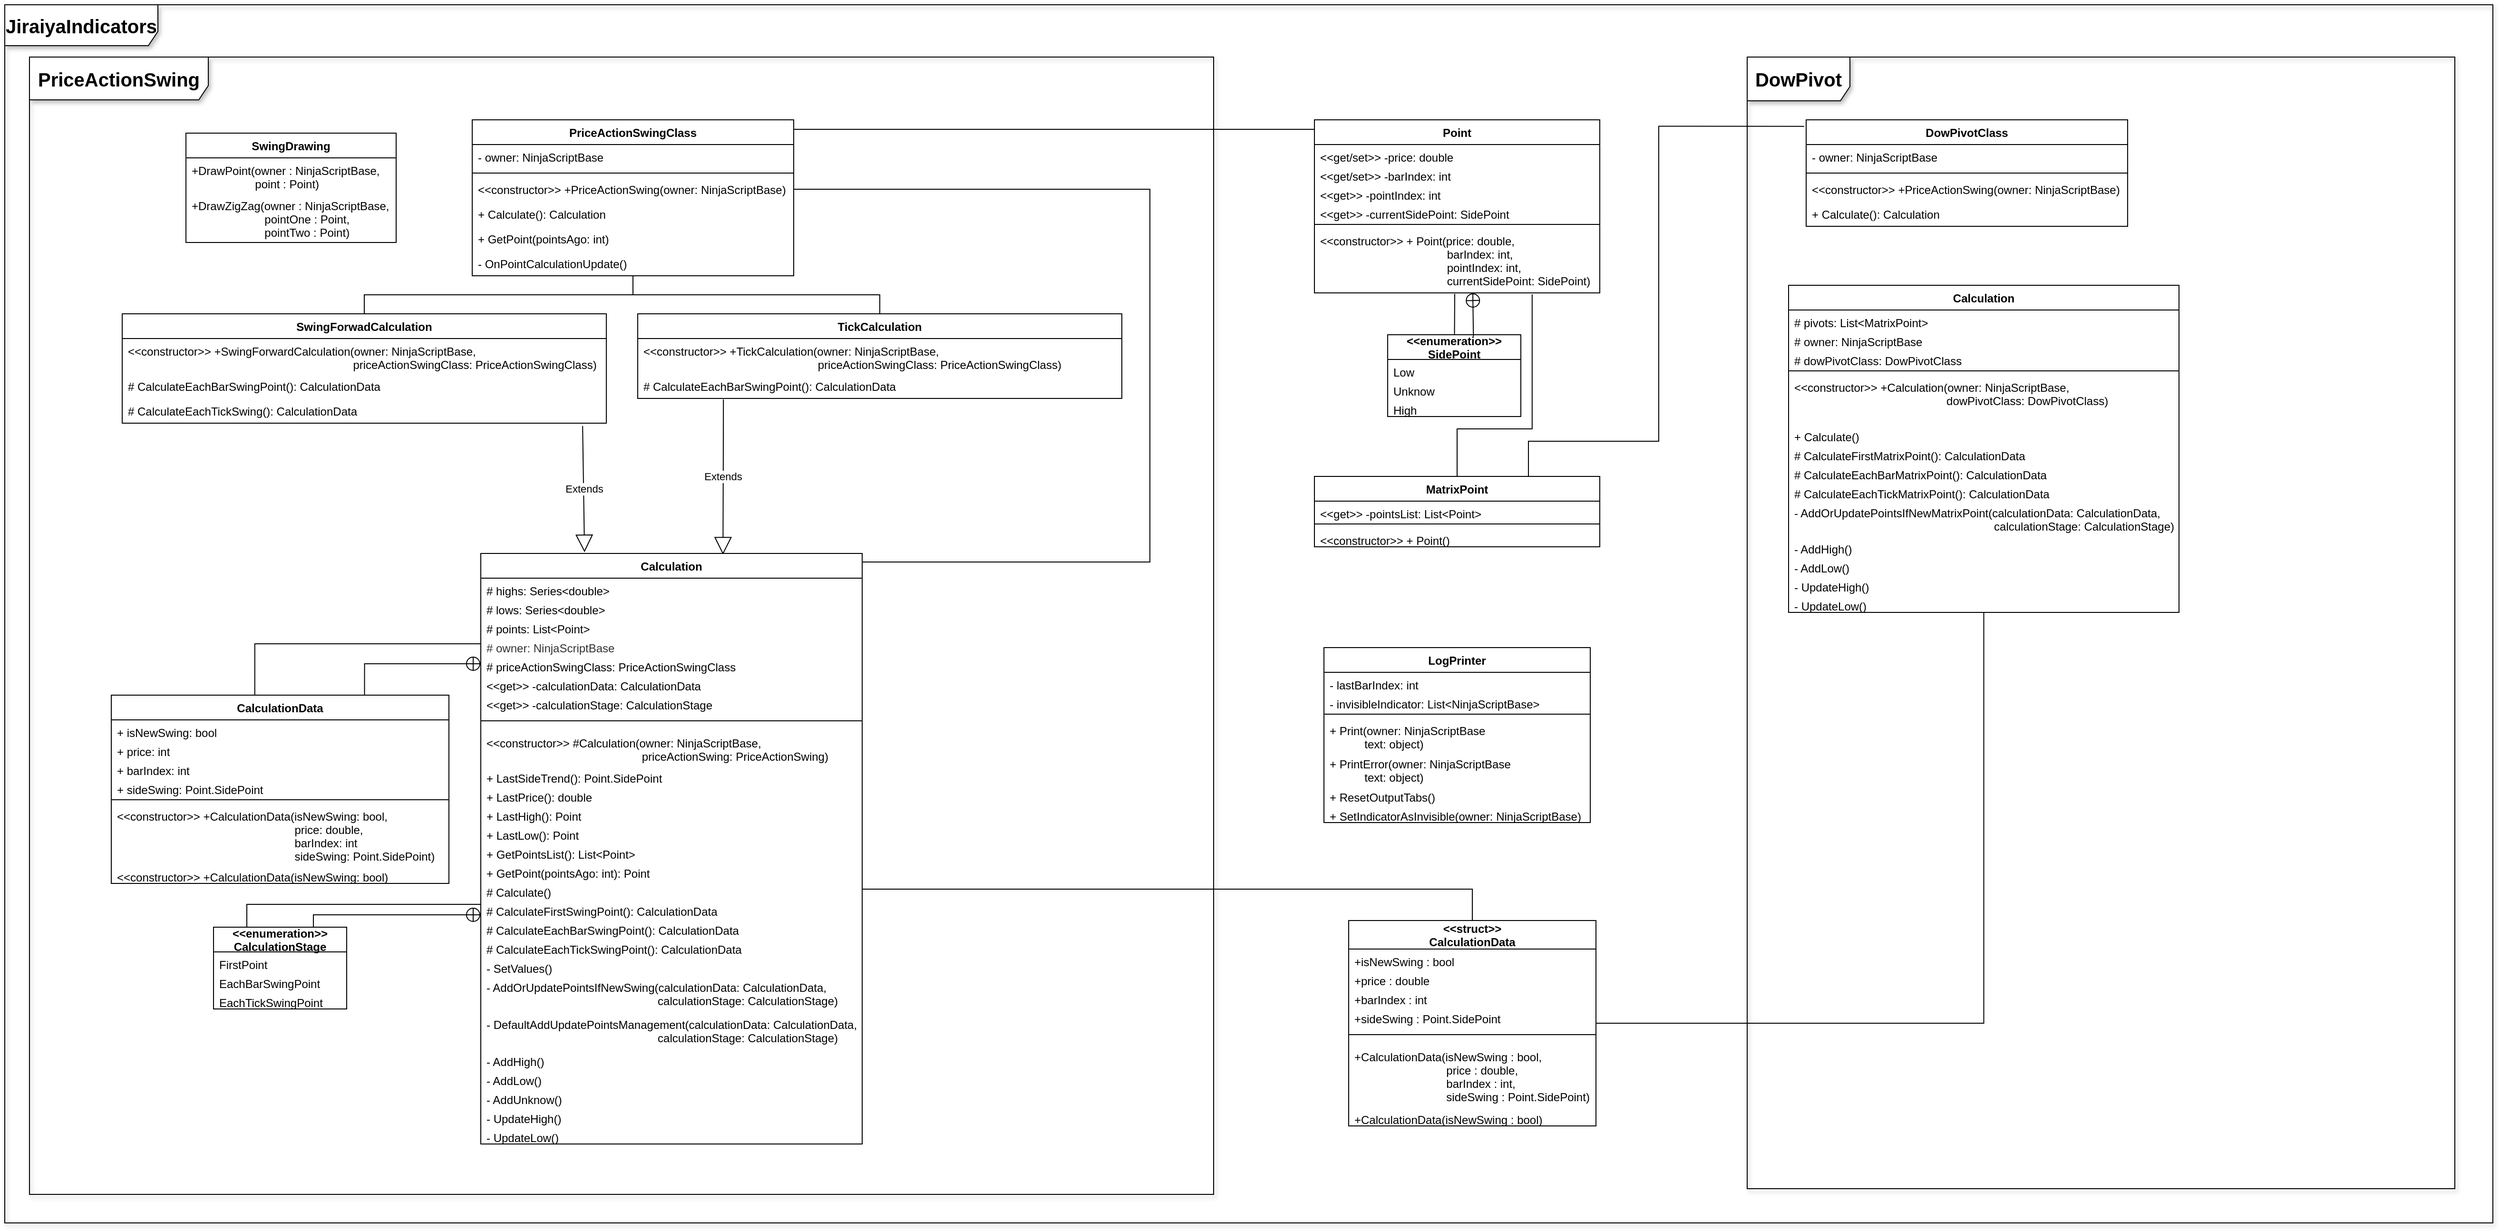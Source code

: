 <mxfile version="12.9.14" type="github" pages="2">
  <diagram id="Fy2HfYQQaQ6EMwLZordq" name="Page-1">
    <mxGraphModel dx="1837" dy="1217" grid="0" gridSize="10" guides="1" tooltips="1" connect="1" arrows="1" fold="1" page="0" pageScale="1" pageWidth="1654" pageHeight="1169" background="none" math="0" shadow="0">
      <root>
        <mxCell id="0" />
        <mxCell id="1" parent="0" />
        <mxCell id="uoMERZnr7zpO_wiibmVZ-2" value="&lt;font style=&quot;font-size: 20px&quot;&gt;JiraiyaIndicators&lt;/font&gt;" style="shape=umlFrame;whiteSpace=wrap;html=1;startSize=30;width=161;height=43;fontStyle=1;treeFolding=0;shadow=1;" parent="1" vertex="1">
          <mxGeometry x="-276" y="-12" width="2616" height="1281" as="geometry" />
        </mxCell>
        <mxCell id="O_61zwk5EEJ6vkBen8N2-33" value="&lt;font style=&quot;font-size: 20px&quot;&gt;&lt;b&gt;DowPivot&lt;/b&gt;&lt;/font&gt;" style="shape=umlFrame;whiteSpace=wrap;html=1;startSize=30;width=108;height=46;shadow=1;" parent="1" vertex="1">
          <mxGeometry x="1556" y="43" width="744" height="1190" as="geometry" />
        </mxCell>
        <mxCell id="uoMERZnr7zpO_wiibmVZ-1" value="&lt;font style=&quot;font-size: 20px&quot;&gt;&lt;b&gt;PriceActionSwing&lt;/b&gt;&lt;/font&gt;" style="shape=umlFrame;whiteSpace=wrap;html=1;startSize=30;width=188;height=45;strokeWidth=1;shadow=1;" parent="1" vertex="1">
          <mxGeometry x="-250" y="43" width="1245" height="1196" as="geometry" />
        </mxCell>
        <mxCell id="oVfhNXQn3vao5zob85Lq-34" value="" style="rounded=0;orthogonalLoop=1;jettySize=auto;html=1;fontSize=12;endArrow=none;endFill=0;" parent="1" target="7CBWycC-ObVPVQWf6ARU-30" edge="1">
          <mxGeometry relative="1" as="geometry">
            <mxPoint x="1249.52" y="332.032" as="targetPoint" />
            <mxPoint x="1248.5" y="292" as="sourcePoint" />
          </mxGeometry>
        </mxCell>
        <mxCell id="SqsRjnLHIsqS0qZh4drD-19" style="edgeStyle=orthogonalEdgeStyle;rounded=0;orthogonalLoop=1;jettySize=auto;html=1;endArrow=none;endFill=0;" parent="1" source="oVfhNXQn3vao5zob85Lq-77" target="SqsRjnLHIsqS0qZh4drD-10" edge="1">
          <mxGeometry relative="1" as="geometry" />
        </mxCell>
        <mxCell id="SqsRjnLHIsqS0qZh4drD-20" style="edgeStyle=orthogonalEdgeStyle;rounded=0;orthogonalLoop=1;jettySize=auto;html=1;endArrow=none;endFill=0;" parent="1" source="oVfhNXQn3vao5zob85Lq-77" target="SqsRjnLHIsqS0qZh4drD-1" edge="1">
          <mxGeometry relative="1" as="geometry" />
        </mxCell>
        <mxCell id="SqsRjnLHIsqS0qZh4drD-30" style="edgeStyle=orthogonalEdgeStyle;rounded=0;orthogonalLoop=1;jettySize=auto;html=1;entryX=0.25;entryY=0;entryDx=0;entryDy=0;endArrow=none;endFill=0;" parent="1" source="7CBWycC-ObVPVQWf6ARU-38" target="oVfhNXQn3vao5zob85Lq-16" edge="1">
          <mxGeometry relative="1" as="geometry">
            <mxPoint x="352" y="1031" as="targetPoint" />
            <Array as="points">
              <mxPoint x="-21" y="934" />
            </Array>
          </mxGeometry>
        </mxCell>
        <mxCell id="SqsRjnLHIsqS0qZh4drD-32" style="edgeStyle=orthogonalEdgeStyle;rounded=0;orthogonalLoop=1;jettySize=auto;html=1;entryX=0.425;entryY=-0.001;entryDx=0;entryDy=0;entryPerimeter=0;endArrow=none;endFill=0;" parent="1" source="7CBWycC-ObVPVQWf6ARU-38" target="oVfhNXQn3vao5zob85Lq-21" edge="1">
          <mxGeometry relative="1" as="geometry">
            <Array as="points">
              <mxPoint x="-13" y="660" />
            </Array>
          </mxGeometry>
        </mxCell>
        <mxCell id="fPNTmjn9pd60Ij1Y-FJk-20" style="edgeStyle=orthogonalEdgeStyle;rounded=0;orthogonalLoop=1;jettySize=auto;html=1;exitX=0.75;exitY=0;exitDx=0;exitDy=0;entryX=1;entryY=0.5;entryDx=0;entryDy=0;startSize=30;endArrow=none;endFill=0;" parent="1" source="7CBWycC-ObVPVQWf6ARU-38" target="oVfhNXQn3vao5zob85Lq-80" edge="1">
          <mxGeometry relative="1" as="geometry">
            <Array as="points">
              <mxPoint x="525" y="574" />
              <mxPoint x="928" y="574" />
              <mxPoint x="928" y="182" />
            </Array>
          </mxGeometry>
        </mxCell>
        <mxCell id="fPNTmjn9pd60Ij1Y-FJk-3" style="edgeStyle=orthogonalEdgeStyle;rounded=0;orthogonalLoop=1;jettySize=auto;html=1;exitX=0.75;exitY=0;exitDx=0;exitDy=0;endArrow=circlePlus;endFill=0;" parent="1" source="oVfhNXQn3vao5zob85Lq-16" target="7CBWycC-ObVPVQWf6ARU-38" edge="1">
          <mxGeometry relative="1" as="geometry">
            <Array as="points">
              <mxPoint x="49" y="945" />
            </Array>
          </mxGeometry>
        </mxCell>
        <mxCell id="SqsRjnLHIsqS0qZh4drD-40" value="Extends" style="endArrow=block;endSize=16;endFill=0;html=1;entryX=0.272;entryY=-0.002;entryDx=0;entryDy=0;entryPerimeter=0;exitX=0.951;exitY=1.115;exitDx=0;exitDy=0;exitPerimeter=0;" parent="1" source="SqsRjnLHIsqS0qZh4drD-5" target="7CBWycC-ObVPVQWf6ARU-38" edge="1">
          <mxGeometry width="160" relative="1" as="geometry">
            <mxPoint x="301.5" y="421" as="sourcePoint" />
            <mxPoint x="461.5" y="421" as="targetPoint" />
            <Array as="points" />
          </mxGeometry>
        </mxCell>
        <mxCell id="SqsRjnLHIsqS0qZh4drD-41" value="Extends" style="endArrow=block;endSize=16;endFill=0;html=1;entryX=0.635;entryY=0.002;entryDx=0;entryDy=0;entryPerimeter=0;exitX=0.177;exitY=1.038;exitDx=0;exitDy=0;exitPerimeter=0;" parent="1" source="SqsRjnLHIsqS0qZh4drD-12" target="7CBWycC-ObVPVQWf6ARU-38" edge="1">
          <mxGeometry width="160" relative="1" as="geometry">
            <mxPoint x="479.5" y="418" as="sourcePoint" />
            <mxPoint x="462.5" y="539.912" as="targetPoint" />
            <Array as="points">
              <mxPoint x="479.5" y="448" />
            </Array>
          </mxGeometry>
        </mxCell>
        <mxCell id="fPNTmjn9pd60Ij1Y-FJk-2" style="edgeStyle=none;rounded=0;orthogonalLoop=1;jettySize=auto;html=1;endArrow=circlePlus;endFill=0;exitX=0.644;exitY=0.02;exitDx=0;exitDy=0;exitPerimeter=0;" parent="1" source="7CBWycC-ObVPVQWf6ARU-30" edge="1">
          <mxGeometry relative="1" as="geometry">
            <mxPoint x="1268.56" y="331" as="sourcePoint" />
            <mxPoint x="1267.5" y="291" as="targetPoint" />
            <Array as="points" />
          </mxGeometry>
        </mxCell>
        <mxCell id="7CBWycC-ObVPVQWf6ARU-30" value="&lt;&lt;enumeration&gt;&gt;&#xa;SidePoint" style="swimlane;fontStyle=1;childLayout=stackLayout;horizontal=1;startSize=26;fillColor=none;horizontalStack=0;resizeParent=1;resizeParentMax=0;resizeLast=0;collapsible=1;marginBottom=0;fontSize=12;" parent="1" vertex="1">
          <mxGeometry x="1178" y="335" width="140" height="86" as="geometry" />
        </mxCell>
        <mxCell id="7CBWycC-ObVPVQWf6ARU-32" value="Low" style="text;strokeColor=none;fillColor=none;align=left;verticalAlign=top;spacingLeft=4;spacingRight=4;overflow=hidden;rotatable=0;points=[[0,0.5],[1,0.5]];portConstraint=eastwest;" parent="7CBWycC-ObVPVQWf6ARU-30" vertex="1">
          <mxGeometry y="26" width="140" height="20" as="geometry" />
        </mxCell>
        <mxCell id="7CBWycC-ObVPVQWf6ARU-33" value="Unknow" style="text;strokeColor=none;fillColor=none;align=left;verticalAlign=top;spacingLeft=4;spacingRight=4;overflow=hidden;rotatable=0;points=[[0,0.5],[1,0.5]];portConstraint=eastwest;" parent="7CBWycC-ObVPVQWf6ARU-30" vertex="1">
          <mxGeometry y="46" width="140" height="20" as="geometry" />
        </mxCell>
        <mxCell id="7CBWycC-ObVPVQWf6ARU-31" value="High" style="text;strokeColor=none;fillColor=none;align=left;verticalAlign=top;spacingLeft=4;spacingRight=4;overflow=hidden;rotatable=0;points=[[0,0.5],[1,0.5]];portConstraint=eastwest;" parent="7CBWycC-ObVPVQWf6ARU-30" vertex="1">
          <mxGeometry y="66" width="140" height="20" as="geometry" />
        </mxCell>
        <mxCell id="7CBWycC-ObVPVQWf6ARU-15" value="Point" style="swimlane;fontStyle=1;childLayout=stackLayout;horizontal=1;startSize=26;fillColor=none;horizontalStack=0;resizeParent=1;resizeParentMax=0;resizeLast=0;collapsible=1;marginBottom=0;fontSize=12;" parent="1" vertex="1">
          <mxGeometry x="1101" y="109" width="300" height="182" as="geometry" />
        </mxCell>
        <mxCell id="7CBWycC-ObVPVQWf6ARU-16" value="&lt;&lt;get/set&gt;&gt; -price: double" style="text;strokeColor=none;fillColor=none;align=left;verticalAlign=top;spacingLeft=4;spacingRight=4;overflow=hidden;rotatable=0;points=[[0,0.5],[1,0.5]];portConstraint=eastwest;" parent="7CBWycC-ObVPVQWf6ARU-15" vertex="1">
          <mxGeometry y="26" width="300" height="20" as="geometry" />
        </mxCell>
        <mxCell id="7CBWycC-ObVPVQWf6ARU-19" value="&lt;&lt;get/set&gt;&gt; -barIndex: int" style="text;strokeColor=none;fillColor=none;align=left;verticalAlign=top;spacingLeft=4;spacingRight=4;overflow=hidden;rotatable=0;points=[[0,0.5],[1,0.5]];portConstraint=eastwest;" parent="7CBWycC-ObVPVQWf6ARU-15" vertex="1">
          <mxGeometry y="46" width="300" height="20" as="geometry" />
        </mxCell>
        <mxCell id="7CBWycC-ObVPVQWf6ARU-20" value="&lt;&lt;get&gt;&gt; -pointIndex: int" style="text;strokeColor=none;fillColor=none;align=left;verticalAlign=top;spacingLeft=4;spacingRight=4;overflow=hidden;rotatable=0;points=[[0,0.5],[1,0.5]];portConstraint=eastwest;" parent="7CBWycC-ObVPVQWf6ARU-15" vertex="1">
          <mxGeometry y="66" width="300" height="20" as="geometry" />
        </mxCell>
        <mxCell id="7CBWycC-ObVPVQWf6ARU-21" value="&lt;&lt;get&gt;&gt; -currentSidePoint: SidePoint" style="text;strokeColor=none;fillColor=none;align=left;verticalAlign=top;spacingLeft=4;spacingRight=4;overflow=hidden;rotatable=0;points=[[0,0.5],[1,0.5]];portConstraint=eastwest;" parent="7CBWycC-ObVPVQWf6ARU-15" vertex="1">
          <mxGeometry y="86" width="300" height="20" as="geometry" />
        </mxCell>
        <mxCell id="7CBWycC-ObVPVQWf6ARU-24" value="" style="line;strokeWidth=1;fillColor=none;align=left;verticalAlign=middle;spacingTop=-1;spacingLeft=3;spacingRight=3;rotatable=0;labelPosition=right;points=[];portConstraint=eastwest;fontSize=16;" parent="7CBWycC-ObVPVQWf6ARU-15" vertex="1">
          <mxGeometry y="106" width="300" height="8" as="geometry" />
        </mxCell>
        <mxCell id="7CBWycC-ObVPVQWf6ARU-29" value="&lt;&lt;constructor&gt;&gt; + Point(price: double, &#xa;                                        barIndex: int, &#xa;                                        pointIndex: int, &#xa;                                        currentSidePoint: SidePoint)" style="text;strokeColor=none;fillColor=none;align=left;verticalAlign=top;spacingLeft=4;spacingRight=4;overflow=hidden;rotatable=0;points=[[0,0.5],[1,0.5]];portConstraint=eastwest;fontSize=12;" parent="7CBWycC-ObVPVQWf6ARU-15" vertex="1">
          <mxGeometry y="114" width="300" height="68" as="geometry" />
        </mxCell>
        <mxCell id="O_61zwk5EEJ6vkBen8N2-21" value="DowPivotClass" style="swimlane;fontStyle=1;align=center;verticalAlign=top;childLayout=stackLayout;horizontal=1;startSize=26;horizontalStack=0;resizeParent=1;resizeParentMax=0;resizeLast=0;collapsible=1;marginBottom=0;fontSize=12;" parent="1" vertex="1">
          <mxGeometry x="1618" y="109" width="338" height="112" as="geometry" />
        </mxCell>
        <mxCell id="O_61zwk5EEJ6vkBen8N2-22" value="- owner: NinjaScriptBase" style="text;strokeColor=none;fillColor=none;align=left;verticalAlign=top;spacingLeft=4;spacingRight=4;overflow=hidden;rotatable=0;points=[[0,0.5],[1,0.5]];portConstraint=eastwest;" parent="O_61zwk5EEJ6vkBen8N2-21" vertex="1">
          <mxGeometry y="26" width="338" height="26" as="geometry" />
        </mxCell>
        <mxCell id="O_61zwk5EEJ6vkBen8N2-23" value="" style="line;strokeWidth=1;fillColor=none;align=left;verticalAlign=middle;spacingTop=-1;spacingLeft=3;spacingRight=3;rotatable=0;labelPosition=right;points=[];portConstraint=eastwest;" parent="O_61zwk5EEJ6vkBen8N2-21" vertex="1">
          <mxGeometry y="52" width="338" height="8" as="geometry" />
        </mxCell>
        <mxCell id="O_61zwk5EEJ6vkBen8N2-24" value="&lt;&lt;constructor&gt;&gt; +PriceActionSwing(owner: NinjaScriptBase)" style="text;strokeColor=none;fillColor=none;align=left;verticalAlign=top;spacingLeft=4;spacingRight=4;overflow=hidden;rotatable=0;points=[[0,0.5],[1,0.5]];portConstraint=eastwest;" parent="O_61zwk5EEJ6vkBen8N2-21" vertex="1">
          <mxGeometry y="60" width="338" height="26" as="geometry" />
        </mxCell>
        <mxCell id="O_61zwk5EEJ6vkBen8N2-25" value="+ Calculate(): Calculation" style="text;strokeColor=none;fillColor=none;align=left;verticalAlign=top;spacingLeft=4;spacingRight=4;overflow=hidden;rotatable=0;points=[[0,0.5],[1,0.5]];portConstraint=eastwest;" parent="O_61zwk5EEJ6vkBen8N2-21" vertex="1">
          <mxGeometry y="86" width="338" height="26" as="geometry" />
        </mxCell>
        <mxCell id="fPNTmjn9pd60Ij1Y-FJk-21" style="edgeStyle=orthogonalEdgeStyle;rounded=0;orthogonalLoop=1;jettySize=auto;html=1;exitX=0;exitY=0.5;exitDx=0;exitDy=0;entryX=1;entryY=0.5;entryDx=0;entryDy=0;startSize=30;endArrow=none;endFill=0;" parent="1" source="7CBWycC-ObVPVQWf6ARU-16" target="oVfhNXQn3vao5zob85Lq-86" edge="1">
          <mxGeometry relative="1" as="geometry">
            <Array as="points">
              <mxPoint x="553" y="119" />
            </Array>
          </mxGeometry>
        </mxCell>
        <mxCell id="fPNTmjn9pd60Ij1Y-FJk-15" style="edgeStyle=orthogonalEdgeStyle;rounded=0;orthogonalLoop=1;jettySize=auto;html=1;exitX=0.5;exitY=0;exitDx=0;exitDy=0;entryX=1;entryY=0.5;entryDx=0;entryDy=0;startSize=30;endArrow=none;endFill=0;" parent="1" source="fPNTmjn9pd60Ij1Y-FJk-4" target="7CBWycC-ObVPVQWf6ARU-49" edge="1">
          <mxGeometry relative="1" as="geometry">
            <Array as="points">
              <mxPoint x="1267" y="918" />
            </Array>
          </mxGeometry>
        </mxCell>
        <mxCell id="fPNTmjn9pd60Ij1Y-FJk-16" value="SwingDrawing" style="swimlane;fontStyle=1;childLayout=stackLayout;horizontal=1;startSize=26;fillColor=none;horizontalStack=0;resizeParent=1;resizeParentMax=0;resizeLast=0;collapsible=1;marginBottom=0;" parent="1" vertex="1">
          <mxGeometry x="-85.5" y="123" width="221" height="115" as="geometry" />
        </mxCell>
        <mxCell id="fPNTmjn9pd60Ij1Y-FJk-17" value="+DrawPoint(owner : NinjaScriptBase,&#xa;                    point : Point)" style="text;strokeColor=none;fillColor=none;align=left;verticalAlign=top;spacingLeft=4;spacingRight=4;overflow=hidden;rotatable=0;points=[[0,0.5],[1,0.5]];portConstraint=eastwest;" parent="fPNTmjn9pd60Ij1Y-FJk-16" vertex="1">
          <mxGeometry y="26" width="221" height="37" as="geometry" />
        </mxCell>
        <mxCell id="fPNTmjn9pd60Ij1Y-FJk-18" value="+DrawZigZag(owner : NinjaScriptBase, &#xa;                       pointOne : Point, &#xa;                       pointTwo : Point)" style="text;strokeColor=none;fillColor=none;align=left;verticalAlign=top;spacingLeft=4;spacingRight=4;overflow=hidden;rotatable=0;points=[[0,0.5],[1,0.5]];portConstraint=eastwest;" parent="fPNTmjn9pd60Ij1Y-FJk-16" vertex="1">
          <mxGeometry y="63" width="221" height="52" as="geometry" />
        </mxCell>
        <mxCell id="oVfhNXQn3vao5zob85Lq-77" value="PriceActionSwingClass" style="swimlane;fontStyle=1;align=center;verticalAlign=top;childLayout=stackLayout;horizontal=1;startSize=26;horizontalStack=0;resizeParent=1;resizeParentMax=0;resizeLast=0;collapsible=1;marginBottom=0;fontSize=12;" parent="1" vertex="1">
          <mxGeometry x="215.5" y="109" width="338" height="164" as="geometry" />
        </mxCell>
        <mxCell id="oVfhNXQn3vao5zob85Lq-86" value="- owner: NinjaScriptBase" style="text;strokeColor=none;fillColor=none;align=left;verticalAlign=top;spacingLeft=4;spacingRight=4;overflow=hidden;rotatable=0;points=[[0,0.5],[1,0.5]];portConstraint=eastwest;" parent="oVfhNXQn3vao5zob85Lq-77" vertex="1">
          <mxGeometry y="26" width="338" height="26" as="geometry" />
        </mxCell>
        <mxCell id="oVfhNXQn3vao5zob85Lq-79" value="" style="line;strokeWidth=1;fillColor=none;align=left;verticalAlign=middle;spacingTop=-1;spacingLeft=3;spacingRight=3;rotatable=0;labelPosition=right;points=[];portConstraint=eastwest;" parent="oVfhNXQn3vao5zob85Lq-77" vertex="1">
          <mxGeometry y="52" width="338" height="8" as="geometry" />
        </mxCell>
        <mxCell id="oVfhNXQn3vao5zob85Lq-80" value="&lt;&lt;constructor&gt;&gt; +PriceActionSwing(owner: NinjaScriptBase)" style="text;strokeColor=none;fillColor=none;align=left;verticalAlign=top;spacingLeft=4;spacingRight=4;overflow=hidden;rotatable=0;points=[[0,0.5],[1,0.5]];portConstraint=eastwest;" parent="oVfhNXQn3vao5zob85Lq-77" vertex="1">
          <mxGeometry y="60" width="338" height="26" as="geometry" />
        </mxCell>
        <mxCell id="oVfhNXQn3vao5zob85Lq-82" value="+ Calculate(): Calculation" style="text;strokeColor=none;fillColor=none;align=left;verticalAlign=top;spacingLeft=4;spacingRight=4;overflow=hidden;rotatable=0;points=[[0,0.5],[1,0.5]];portConstraint=eastwest;" parent="oVfhNXQn3vao5zob85Lq-77" vertex="1">
          <mxGeometry y="86" width="338" height="26" as="geometry" />
        </mxCell>
        <mxCell id="oVfhNXQn3vao5zob85Lq-84" value="+ GetPoint(pointsAgo: int)" style="text;strokeColor=none;fillColor=none;align=left;verticalAlign=top;spacingLeft=4;spacingRight=4;overflow=hidden;rotatable=0;points=[[0,0.5],[1,0.5]];portConstraint=eastwest;" parent="oVfhNXQn3vao5zob85Lq-77" vertex="1">
          <mxGeometry y="112" width="338" height="26" as="geometry" />
        </mxCell>
        <mxCell id="oVfhNXQn3vao5zob85Lq-83" value="- OnPointCalculationUpdate()" style="text;strokeColor=none;fillColor=none;align=left;verticalAlign=top;spacingLeft=4;spacingRight=4;overflow=hidden;rotatable=0;points=[[0,0.5],[1,0.5]];portConstraint=eastwest;" parent="oVfhNXQn3vao5zob85Lq-77" vertex="1">
          <mxGeometry y="138" width="338" height="26" as="geometry" />
        </mxCell>
        <mxCell id="SqsRjnLHIsqS0qZh4drD-10" value="TickCalculation" style="swimlane;fontStyle=1;align=center;verticalAlign=top;childLayout=stackLayout;horizontal=1;startSize=26;horizontalStack=0;resizeParent=1;resizeParentMax=0;resizeLast=0;collapsible=1;marginBottom=0;" parent="1" vertex="1">
          <mxGeometry x="389.5" y="313" width="509" height="89" as="geometry" />
        </mxCell>
        <mxCell id="SqsRjnLHIsqS0qZh4drD-11" value="&lt;&lt;constructor&gt;&gt; +TickCalculation(owner: NinjaScriptBase,&#xa;                                                       priceActionSwingClass: PriceActionSwingClass)" style="text;strokeColor=none;fillColor=none;align=left;verticalAlign=top;spacingLeft=4;spacingRight=4;overflow=hidden;rotatable=0;points=[[0,0.5],[1,0.5]];portConstraint=eastwest;" parent="SqsRjnLHIsqS0qZh4drD-10" vertex="1">
          <mxGeometry y="26" width="509" height="37" as="geometry" />
        </mxCell>
        <mxCell id="SqsRjnLHIsqS0qZh4drD-12" value="# CalculateEachBarSwingPoint(): CalculationData" style="text;strokeColor=none;fillColor=none;align=left;verticalAlign=top;spacingLeft=4;spacingRight=4;overflow=hidden;rotatable=0;points=[[0,0.5],[1,0.5]];portConstraint=eastwest;" parent="SqsRjnLHIsqS0qZh4drD-10" vertex="1">
          <mxGeometry y="63" width="509" height="26" as="geometry" />
        </mxCell>
        <mxCell id="SqsRjnLHIsqS0qZh4drD-1" value="SwingForwadCalculation" style="swimlane;fontStyle=1;align=center;verticalAlign=top;childLayout=stackLayout;horizontal=1;startSize=26;horizontalStack=0;resizeParent=1;resizeParentMax=0;resizeLast=0;collapsible=1;marginBottom=0;" parent="1" vertex="1">
          <mxGeometry x="-152.5" y="313" width="509" height="115" as="geometry" />
        </mxCell>
        <mxCell id="SqsRjnLHIsqS0qZh4drD-4" value="&lt;&lt;constructor&gt;&gt; +SwingForwardCalculation(owner: NinjaScriptBase,&#xa;                                                                       priceActionSwingClass: PriceActionSwingClass)" style="text;strokeColor=none;fillColor=none;align=left;verticalAlign=top;spacingLeft=4;spacingRight=4;overflow=hidden;rotatable=0;points=[[0,0.5],[1,0.5]];portConstraint=eastwest;" parent="SqsRjnLHIsqS0qZh4drD-1" vertex="1">
          <mxGeometry y="26" width="509" height="37" as="geometry" />
        </mxCell>
        <mxCell id="SqsRjnLHIsqS0qZh4drD-6" value="# CalculateEachBarSwingPoint(): CalculationData" style="text;strokeColor=none;fillColor=none;align=left;verticalAlign=top;spacingLeft=4;spacingRight=4;overflow=hidden;rotatable=0;points=[[0,0.5],[1,0.5]];portConstraint=eastwest;" parent="SqsRjnLHIsqS0qZh4drD-1" vertex="1">
          <mxGeometry y="63" width="509" height="26" as="geometry" />
        </mxCell>
        <mxCell id="SqsRjnLHIsqS0qZh4drD-5" value="# CalculateEachTickSwing(): CalculationData" style="text;strokeColor=none;fillColor=none;align=left;verticalAlign=top;spacingLeft=4;spacingRight=4;overflow=hidden;rotatable=0;points=[[0,0.5],[1,0.5]];portConstraint=eastwest;" parent="SqsRjnLHIsqS0qZh4drD-1" vertex="1">
          <mxGeometry y="89" width="509" height="26" as="geometry" />
        </mxCell>
        <mxCell id="7CBWycC-ObVPVQWf6ARU-38" value="Calculation&#xa;" style="swimlane;fontStyle=1;align=center;verticalAlign=top;childLayout=stackLayout;horizontal=1;startSize=26;horizontalStack=0;resizeParent=1;resizeParentMax=0;resizeLast=0;collapsible=1;marginBottom=0;fontSize=12;" parent="1" vertex="1">
          <mxGeometry x="224.5" y="565" width="401" height="621" as="geometry">
            <mxRectangle x="50" y="79" width="92" height="26" as="alternateBounds" />
          </mxGeometry>
        </mxCell>
        <mxCell id="7CBWycC-ObVPVQWf6ARU-39" value="# highs: Series&lt;double&gt;" style="text;strokeColor=none;fillColor=none;align=left;verticalAlign=top;spacingLeft=4;spacingRight=4;overflow=hidden;rotatable=0;points=[[0,0.5],[1,0.5]];portConstraint=eastwest;" parent="7CBWycC-ObVPVQWf6ARU-38" vertex="1">
          <mxGeometry y="26" width="401" height="20" as="geometry" />
        </mxCell>
        <mxCell id="7CBWycC-ObVPVQWf6ARU-42" value="# lows: Series&lt;double&gt;" style="text;strokeColor=none;fillColor=none;align=left;verticalAlign=top;spacingLeft=4;spacingRight=4;overflow=hidden;rotatable=0;points=[[0,0.5],[1,0.5]];portConstraint=eastwest;" parent="7CBWycC-ObVPVQWf6ARU-38" vertex="1">
          <mxGeometry y="46" width="401" height="20" as="geometry" />
        </mxCell>
        <mxCell id="oVfhNXQn3vao5zob85Lq-101" value="# points: List&lt;Point&gt;" style="text;strokeColor=none;fillColor=none;align=left;verticalAlign=top;spacingLeft=4;spacingRight=4;overflow=hidden;rotatable=0;points=[[0,0.5],[1,0.5]];portConstraint=eastwest;" parent="7CBWycC-ObVPVQWf6ARU-38" vertex="1">
          <mxGeometry y="66" width="401" height="20" as="geometry" />
        </mxCell>
        <mxCell id="7CBWycC-ObVPVQWf6ARU-45" value="# owner: NinjaScriptBase" style="text;strokeColor=none;fillColor=none;align=left;verticalAlign=top;spacingLeft=4;spacingRight=4;overflow=hidden;rotatable=0;points=[[0,0.5],[1,0.5]];portConstraint=eastwest;labelBackgroundColor=none;labelBorderColor=none;rounded=0;shadow=0;comic=0;glass=0;container=0;fontColor=#333333;gradientColor=none;" parent="7CBWycC-ObVPVQWf6ARU-38" vertex="1">
          <mxGeometry y="86" width="401" height="20" as="geometry" />
        </mxCell>
        <mxCell id="7CBWycC-ObVPVQWf6ARU-47" value="# priceActionSwingClass: PriceActionSwingClass" style="text;strokeColor=none;fillColor=none;align=left;verticalAlign=top;spacingLeft=4;spacingRight=4;overflow=hidden;rotatable=0;points=[[0,0.5],[1,0.5]];portConstraint=eastwest;" parent="7CBWycC-ObVPVQWf6ARU-38" vertex="1">
          <mxGeometry y="106" width="401" height="20" as="geometry" />
        </mxCell>
        <mxCell id="2YiGUF-b4CgSfO-UEsBh-3" value="&lt;&lt;get&gt;&gt; -calculationData: CalculationData" style="text;strokeColor=none;fillColor=none;align=left;verticalAlign=top;spacingLeft=4;spacingRight=4;overflow=hidden;rotatable=0;points=[[0,0.5],[1,0.5]];portConstraint=eastwest;" parent="7CBWycC-ObVPVQWf6ARU-38" vertex="1">
          <mxGeometry y="126" width="401" height="20" as="geometry" />
        </mxCell>
        <mxCell id="2YiGUF-b4CgSfO-UEsBh-1" value="&lt;&lt;get&gt;&gt; -calculationStage: CalculationStage" style="text;strokeColor=none;fillColor=none;align=left;verticalAlign=top;spacingLeft=4;spacingRight=4;overflow=hidden;rotatable=0;points=[[0,0.5],[1,0.5]];portConstraint=eastwest;" parent="7CBWycC-ObVPVQWf6ARU-38" vertex="1">
          <mxGeometry y="146" width="401" height="20" as="geometry" />
        </mxCell>
        <mxCell id="7CBWycC-ObVPVQWf6ARU-40" value="" style="line;strokeWidth=1;fillColor=none;align=left;verticalAlign=middle;spacingTop=-1;spacingLeft=3;spacingRight=3;rotatable=0;labelPosition=right;points=[];portConstraint=eastwest;" parent="7CBWycC-ObVPVQWf6ARU-38" vertex="1">
          <mxGeometry y="166" width="401" height="20" as="geometry" />
        </mxCell>
        <mxCell id="7CBWycC-ObVPVQWf6ARU-41" value="&lt;&lt;constructor&gt;&gt; #Calculation(owner: NinjaScriptBase,&#xa;                                                 priceActionSwing: PriceActionSwing)" style="text;strokeColor=none;fillColor=none;align=left;verticalAlign=top;spacingLeft=4;spacingRight=4;overflow=hidden;rotatable=0;points=[[0,0.5],[1,0.5]];portConstraint=eastwest;" parent="7CBWycC-ObVPVQWf6ARU-38" vertex="1">
          <mxGeometry y="186" width="401" height="37" as="geometry" />
        </mxCell>
        <mxCell id="7CBWycC-ObVPVQWf6ARU-50" value="+ LastSideTrend(): Point.SidePoint" style="text;strokeColor=none;fillColor=none;align=left;verticalAlign=top;spacingLeft=4;spacingRight=4;overflow=hidden;rotatable=0;points=[[0,0.5],[1,0.5]];portConstraint=eastwest;" parent="7CBWycC-ObVPVQWf6ARU-38" vertex="1">
          <mxGeometry y="223" width="401" height="20" as="geometry" />
        </mxCell>
        <mxCell id="7CBWycC-ObVPVQWf6ARU-52" value="+ LastPrice(): double" style="text;strokeColor=none;fillColor=none;align=left;verticalAlign=top;spacingLeft=4;spacingRight=4;overflow=hidden;rotatable=0;points=[[0,0.5],[1,0.5]];portConstraint=eastwest;" parent="7CBWycC-ObVPVQWf6ARU-38" vertex="1">
          <mxGeometry y="243" width="401" height="20" as="geometry" />
        </mxCell>
        <mxCell id="7CBWycC-ObVPVQWf6ARU-53" value="+ LastHigh(): Point" style="text;strokeColor=none;fillColor=none;align=left;verticalAlign=top;spacingLeft=4;spacingRight=4;overflow=hidden;rotatable=0;points=[[0,0.5],[1,0.5]];portConstraint=eastwest;" parent="7CBWycC-ObVPVQWf6ARU-38" vertex="1">
          <mxGeometry y="263" width="401" height="20" as="geometry" />
        </mxCell>
        <mxCell id="7CBWycC-ObVPVQWf6ARU-54" value="+ LastLow(): Point" style="text;strokeColor=none;fillColor=none;align=left;verticalAlign=top;spacingLeft=4;spacingRight=4;overflow=hidden;rotatable=0;points=[[0,0.5],[1,0.5]];portConstraint=eastwest;" parent="7CBWycC-ObVPVQWf6ARU-38" vertex="1">
          <mxGeometry y="283" width="401" height="20" as="geometry" />
        </mxCell>
        <mxCell id="7CBWycC-ObVPVQWf6ARU-55" value="+ GetPointsList(): List&lt;Point&gt;" style="text;strokeColor=none;fillColor=none;align=left;verticalAlign=top;spacingLeft=4;spacingRight=4;overflow=hidden;rotatable=0;points=[[0,0.5],[1,0.5]];portConstraint=eastwest;" parent="7CBWycC-ObVPVQWf6ARU-38" vertex="1">
          <mxGeometry y="303" width="401" height="20" as="geometry" />
        </mxCell>
        <mxCell id="7CBWycC-ObVPVQWf6ARU-56" value="+ GetPoint(pointsAgo: int): Point" style="text;strokeColor=none;fillColor=none;align=left;verticalAlign=top;spacingLeft=4;spacingRight=4;overflow=hidden;rotatable=0;points=[[0,0.5],[1,0.5]];portConstraint=eastwest;" parent="7CBWycC-ObVPVQWf6ARU-38" vertex="1">
          <mxGeometry y="323" width="401" height="20" as="geometry" />
        </mxCell>
        <mxCell id="7CBWycC-ObVPVQWf6ARU-49" value="# Calculate()" style="text;strokeColor=none;fillColor=none;align=left;verticalAlign=top;spacingLeft=4;spacingRight=4;overflow=hidden;rotatable=0;points=[[0,0.5],[1,0.5]];portConstraint=eastwest;" parent="7CBWycC-ObVPVQWf6ARU-38" vertex="1">
          <mxGeometry y="343" width="401" height="20" as="geometry" />
        </mxCell>
        <mxCell id="oVfhNXQn3vao5zob85Lq-1" value="# CalculateFirstSwingPoint(): CalculationData" style="text;strokeColor=none;fillColor=none;align=left;verticalAlign=top;spacingLeft=4;spacingRight=4;overflow=hidden;rotatable=0;points=[[0,0.5],[1,0.5]];portConstraint=eastwest;" parent="7CBWycC-ObVPVQWf6ARU-38" vertex="1">
          <mxGeometry y="363" width="401" height="20" as="geometry" />
        </mxCell>
        <mxCell id="oVfhNXQn3vao5zob85Lq-2" value="# CalculateEachBarSwingPoint(): CalculationData" style="text;strokeColor=none;fillColor=none;align=left;verticalAlign=top;spacingLeft=4;spacingRight=4;overflow=hidden;rotatable=0;points=[[0,0.5],[1,0.5]];portConstraint=eastwest;" parent="7CBWycC-ObVPVQWf6ARU-38" vertex="1">
          <mxGeometry y="383" width="401" height="20" as="geometry" />
        </mxCell>
        <mxCell id="fPNTmjn9pd60Ij1Y-FJk-27" value="# CalculateEachTickSwingPoint(): CalculationData" style="text;strokeColor=none;fillColor=none;align=left;verticalAlign=top;spacingLeft=4;spacingRight=4;overflow=hidden;rotatable=0;points=[[0,0.5],[1,0.5]];portConstraint=eastwest;" parent="7CBWycC-ObVPVQWf6ARU-38" vertex="1">
          <mxGeometry y="403" width="401" height="20" as="geometry" />
        </mxCell>
        <mxCell id="oVfhNXQn3vao5zob85Lq-3" value="- SetValues()" style="text;strokeColor=none;fillColor=none;align=left;verticalAlign=top;spacingLeft=4;spacingRight=4;overflow=hidden;rotatable=0;points=[[0,0.5],[1,0.5]];portConstraint=eastwest;" parent="7CBWycC-ObVPVQWf6ARU-38" vertex="1">
          <mxGeometry y="423" width="401" height="20" as="geometry" />
        </mxCell>
        <mxCell id="oVfhNXQn3vao5zob85Lq-4" value="- AddOrUpdatePointsIfNewSwing(calculationData: CalculationData, &#xa;                                                      calculationStage: CalculationStage)" style="text;strokeColor=none;fillColor=none;align=left;verticalAlign=top;spacingLeft=4;spacingRight=4;overflow=hidden;rotatable=0;points=[[0,0.5],[1,0.5]];portConstraint=eastwest;fontSize=12;" parent="7CBWycC-ObVPVQWf6ARU-38" vertex="1">
          <mxGeometry y="443" width="401" height="39" as="geometry" />
        </mxCell>
        <mxCell id="fPNTmjn9pd60Ij1Y-FJk-1" value="- DefaultAddUpdatePointsManagement(calculationData: CalculationData, &#xa;                                                      calculationStage: CalculationStage)" style="text;strokeColor=none;fillColor=none;align=left;verticalAlign=top;spacingLeft=4;spacingRight=4;overflow=hidden;rotatable=0;points=[[0,0.5],[1,0.5]];portConstraint=eastwest;fontSize=12;" parent="7CBWycC-ObVPVQWf6ARU-38" vertex="1">
          <mxGeometry y="482" width="401" height="39" as="geometry" />
        </mxCell>
        <mxCell id="oVfhNXQn3vao5zob85Lq-5" value="- AddHigh()" style="text;strokeColor=none;fillColor=none;align=left;verticalAlign=top;spacingLeft=4;spacingRight=4;overflow=hidden;rotatable=0;points=[[0,0.5],[1,0.5]];portConstraint=eastwest;fontSize=12;" parent="7CBWycC-ObVPVQWf6ARU-38" vertex="1">
          <mxGeometry y="521" width="401" height="20" as="geometry" />
        </mxCell>
        <mxCell id="oVfhNXQn3vao5zob85Lq-6" value="- AddLow()" style="text;strokeColor=none;fillColor=none;align=left;verticalAlign=top;spacingLeft=4;spacingRight=4;overflow=hidden;rotatable=0;points=[[0,0.5],[1,0.5]];portConstraint=eastwest;fontSize=12;" parent="7CBWycC-ObVPVQWf6ARU-38" vertex="1">
          <mxGeometry y="541" width="401" height="20" as="geometry" />
        </mxCell>
        <mxCell id="oVfhNXQn3vao5zob85Lq-7" value="- AddUnknow()" style="text;strokeColor=none;fillColor=none;align=left;verticalAlign=top;spacingLeft=4;spacingRight=4;overflow=hidden;rotatable=0;points=[[0,0.5],[1,0.5]];portConstraint=eastwest;fontSize=12;" parent="7CBWycC-ObVPVQWf6ARU-38" vertex="1">
          <mxGeometry y="561" width="401" height="20" as="geometry" />
        </mxCell>
        <mxCell id="oVfhNXQn3vao5zob85Lq-8" value="- UpdateHigh()" style="text;strokeColor=none;fillColor=none;align=left;verticalAlign=top;spacingLeft=4;spacingRight=4;overflow=hidden;rotatable=0;points=[[0,0.5],[1,0.5]];portConstraint=eastwest;fontSize=12;" parent="7CBWycC-ObVPVQWf6ARU-38" vertex="1">
          <mxGeometry y="581" width="401" height="20" as="geometry" />
        </mxCell>
        <mxCell id="oVfhNXQn3vao5zob85Lq-9" value="- UpdateLow()" style="text;strokeColor=none;fillColor=none;align=left;verticalAlign=top;spacingLeft=4;spacingRight=4;overflow=hidden;rotatable=0;points=[[0,0.5],[1,0.5]];portConstraint=eastwest;fontSize=12;" parent="7CBWycC-ObVPVQWf6ARU-38" vertex="1">
          <mxGeometry y="601" width="401" height="20" as="geometry" />
        </mxCell>
        <mxCell id="BOfF1mm6ojH2ukzw7EzY-1" style="edgeStyle=orthogonalEdgeStyle;rounded=0;orthogonalLoop=1;jettySize=auto;html=1;exitX=0.75;exitY=0;exitDx=0;exitDy=0;entryX=0;entryY=0.5;entryDx=0;entryDy=0;startSize=30;endArrow=circlePlus;endFill=0;" parent="1" source="oVfhNXQn3vao5zob85Lq-21" target="7CBWycC-ObVPVQWf6ARU-47" edge="1">
          <mxGeometry relative="1" as="geometry">
            <Array as="points">
              <mxPoint x="102" y="681" />
            </Array>
          </mxGeometry>
        </mxCell>
        <mxCell id="oVfhNXQn3vao5zob85Lq-21" value="CalculationData" style="swimlane;fontStyle=1;align=center;verticalAlign=top;childLayout=stackLayout;horizontal=1;startSize=26;horizontalStack=0;resizeParent=1;resizeParentMax=0;resizeLast=0;collapsible=1;marginBottom=0;fontSize=12;" parent="1" vertex="1">
          <mxGeometry x="-164" y="714" width="355" height="198" as="geometry" />
        </mxCell>
        <mxCell id="oVfhNXQn3vao5zob85Lq-22" value="+ isNewSwing: bool" style="text;strokeColor=none;fillColor=none;align=left;verticalAlign=top;spacingLeft=4;spacingRight=4;overflow=hidden;rotatable=0;points=[[0,0.5],[1,0.5]];portConstraint=eastwest;" parent="oVfhNXQn3vao5zob85Lq-21" vertex="1">
          <mxGeometry y="26" width="355" height="20" as="geometry" />
        </mxCell>
        <mxCell id="oVfhNXQn3vao5zob85Lq-25" value="+ price: int" style="text;strokeColor=none;fillColor=none;align=left;verticalAlign=top;spacingLeft=4;spacingRight=4;overflow=hidden;rotatable=0;points=[[0,0.5],[1,0.5]];portConstraint=eastwest;" parent="oVfhNXQn3vao5zob85Lq-21" vertex="1">
          <mxGeometry y="46" width="355" height="20" as="geometry" />
        </mxCell>
        <mxCell id="oVfhNXQn3vao5zob85Lq-26" value="+ barIndex: int" style="text;strokeColor=none;fillColor=none;align=left;verticalAlign=top;spacingLeft=4;spacingRight=4;overflow=hidden;rotatable=0;points=[[0,0.5],[1,0.5]];portConstraint=eastwest;" parent="oVfhNXQn3vao5zob85Lq-21" vertex="1">
          <mxGeometry y="66" width="355" height="20" as="geometry" />
        </mxCell>
        <mxCell id="oVfhNXQn3vao5zob85Lq-27" value="+ sideSwing: Point.SidePoint" style="text;strokeColor=none;fillColor=none;align=left;verticalAlign=top;spacingLeft=4;spacingRight=4;overflow=hidden;rotatable=0;points=[[0,0.5],[1,0.5]];portConstraint=eastwest;" parent="oVfhNXQn3vao5zob85Lq-21" vertex="1">
          <mxGeometry y="86" width="355" height="20" as="geometry" />
        </mxCell>
        <mxCell id="oVfhNXQn3vao5zob85Lq-23" value="" style="line;strokeWidth=1;fillColor=none;align=left;verticalAlign=middle;spacingTop=-1;spacingLeft=3;spacingRight=3;rotatable=0;labelPosition=right;points=[];portConstraint=eastwest;" parent="oVfhNXQn3vao5zob85Lq-21" vertex="1">
          <mxGeometry y="106" width="355" height="8" as="geometry" />
        </mxCell>
        <mxCell id="oVfhNXQn3vao5zob85Lq-24" value="&lt;&lt;constructor&gt;&gt; +CalculationData(isNewSwing: bool,&#xa;                                                        price: double,&#xa;                                                        barIndex: int&#xa;                                                        sideSwing: Point.SidePoint)" style="text;strokeColor=none;fillColor=none;align=left;verticalAlign=top;spacingLeft=4;spacingRight=4;overflow=hidden;rotatable=0;points=[[0,0.5],[1,0.5]];portConstraint=eastwest;" parent="oVfhNXQn3vao5zob85Lq-21" vertex="1">
          <mxGeometry y="114" width="355" height="64" as="geometry" />
        </mxCell>
        <mxCell id="oVfhNXQn3vao5zob85Lq-28" value="&lt;&lt;constructor&gt;&gt; +CalculationData(isNewSwing: bool)" style="text;strokeColor=none;fillColor=none;align=left;verticalAlign=top;spacingLeft=4;spacingRight=4;overflow=hidden;rotatable=0;points=[[0,0.5],[1,0.5]];portConstraint=eastwest;" parent="oVfhNXQn3vao5zob85Lq-21" vertex="1">
          <mxGeometry y="178" width="355" height="20" as="geometry" />
        </mxCell>
        <mxCell id="oVfhNXQn3vao5zob85Lq-16" value="&lt;&lt;enumeration&gt;&gt;&#xa;CalculationStage" style="swimlane;fontStyle=1;childLayout=stackLayout;horizontal=1;startSize=26;fillColor=none;horizontalStack=0;resizeParent=1;resizeParentMax=0;resizeLast=0;collapsible=1;marginBottom=0;fontSize=12;" parent="1" vertex="1">
          <mxGeometry x="-56.5" y="958" width="140" height="86" as="geometry" />
        </mxCell>
        <mxCell id="oVfhNXQn3vao5zob85Lq-17" value="FirstPoint" style="text;strokeColor=none;fillColor=none;align=left;verticalAlign=top;spacingLeft=4;spacingRight=4;overflow=hidden;rotatable=0;points=[[0,0.5],[1,0.5]];portConstraint=eastwest;" parent="oVfhNXQn3vao5zob85Lq-16" vertex="1">
          <mxGeometry y="26" width="140" height="20" as="geometry" />
        </mxCell>
        <mxCell id="oVfhNXQn3vao5zob85Lq-18" value="EachBarSwingPoint" style="text;strokeColor=none;fillColor=none;align=left;verticalAlign=top;spacingLeft=4;spacingRight=4;overflow=hidden;rotatable=0;points=[[0,0.5],[1,0.5]];portConstraint=eastwest;" parent="oVfhNXQn3vao5zob85Lq-16" vertex="1">
          <mxGeometry y="46" width="140" height="20" as="geometry" />
        </mxCell>
        <mxCell id="oVfhNXQn3vao5zob85Lq-19" value="EachTickSwingPoint" style="text;strokeColor=none;fillColor=none;align=left;verticalAlign=top;spacingLeft=4;spacingRight=4;overflow=hidden;rotatable=0;points=[[0,0.5],[1,0.5]];portConstraint=eastwest;" parent="oVfhNXQn3vao5zob85Lq-16" vertex="1">
          <mxGeometry y="66" width="140" height="20" as="geometry" />
        </mxCell>
        <mxCell id="0r7TK91oGUDoyeQTB4Md-2" style="edgeStyle=orthogonalEdgeStyle;rounded=0;orthogonalLoop=1;jettySize=auto;html=1;entryX=0.763;entryY=1.022;entryDx=0;entryDy=0;entryPerimeter=0;endArrow=none;endFill=0;" parent="1" source="O_61zwk5EEJ6vkBen8N2-17" target="7CBWycC-ObVPVQWf6ARU-29" edge="1">
          <mxGeometry relative="1" as="geometry">
            <Array as="points">
              <mxPoint x="1251" y="434" />
              <mxPoint x="1330" y="434" />
            </Array>
          </mxGeometry>
        </mxCell>
        <mxCell id="0r7TK91oGUDoyeQTB4Md-3" style="edgeStyle=orthogonalEdgeStyle;rounded=0;orthogonalLoop=1;jettySize=auto;html=1;exitX=0.75;exitY=0;exitDx=0;exitDy=0;endArrow=none;endFill=0;entryX=-0.006;entryY=0.061;entryDx=0;entryDy=0;entryPerimeter=0;" parent="1" source="O_61zwk5EEJ6vkBen8N2-17" target="O_61zwk5EEJ6vkBen8N2-21" edge="1">
          <mxGeometry relative="1" as="geometry">
            <Array as="points">
              <mxPoint x="1326" y="447" />
              <mxPoint x="1463" y="447" />
              <mxPoint x="1463" y="116" />
            </Array>
          </mxGeometry>
        </mxCell>
        <mxCell id="O_61zwk5EEJ6vkBen8N2-17" value="MatrixPoint" style="swimlane;fontStyle=1;childLayout=stackLayout;horizontal=1;startSize=26;fillColor=none;horizontalStack=0;resizeParent=1;resizeParentMax=0;resizeLast=0;collapsible=1;marginBottom=0;fontSize=12;" parent="1" vertex="1">
          <mxGeometry x="1101" y="484" width="300" height="74" as="geometry" />
        </mxCell>
        <mxCell id="O_61zwk5EEJ6vkBen8N2-18" value="&lt;&lt;get&gt;&gt; -pointsList: List&lt;Point&gt;" style="text;strokeColor=none;fillColor=none;align=left;verticalAlign=top;spacingLeft=4;spacingRight=4;overflow=hidden;rotatable=0;points=[[0,0.5],[1,0.5]];portConstraint=eastwest;" parent="O_61zwk5EEJ6vkBen8N2-17" vertex="1">
          <mxGeometry y="26" width="300" height="20" as="geometry" />
        </mxCell>
        <mxCell id="O_61zwk5EEJ6vkBen8N2-19" value="" style="line;strokeWidth=1;fillColor=none;align=left;verticalAlign=middle;spacingTop=-1;spacingLeft=3;spacingRight=3;rotatable=0;labelPosition=right;points=[];portConstraint=eastwest;fontSize=16;" parent="O_61zwk5EEJ6vkBen8N2-17" vertex="1">
          <mxGeometry y="46" width="300" height="8" as="geometry" />
        </mxCell>
        <mxCell id="O_61zwk5EEJ6vkBen8N2-20" value="&lt;&lt;constructor&gt;&gt; + Point()" style="text;strokeColor=none;fillColor=none;align=left;verticalAlign=top;spacingLeft=4;spacingRight=4;overflow=hidden;rotatable=0;points=[[0,0.5],[1,0.5]];portConstraint=eastwest;fontSize=12;" parent="O_61zwk5EEJ6vkBen8N2-17" vertex="1">
          <mxGeometry y="54" width="300" height="20" as="geometry" />
        </mxCell>
        <mxCell id="oVfhNXQn3vao5zob85Lq-35" value="LogPrinter" style="swimlane;fontStyle=1;childLayout=stackLayout;horizontal=1;startSize=26;fillColor=none;horizontalStack=0;resizeParent=1;resizeParentMax=0;resizeLast=0;collapsible=1;marginBottom=0;fontSize=12;" parent="1" vertex="1">
          <mxGeometry x="1111" y="664" width="280" height="184" as="geometry" />
        </mxCell>
        <mxCell id="oVfhNXQn3vao5zob85Lq-36" value="- lastBarIndex: int" style="text;strokeColor=none;fillColor=none;align=left;verticalAlign=top;spacingLeft=4;spacingRight=4;overflow=hidden;rotatable=0;points=[[0,0.5],[1,0.5]];portConstraint=eastwest;" parent="oVfhNXQn3vao5zob85Lq-35" vertex="1">
          <mxGeometry y="26" width="280" height="20" as="geometry" />
        </mxCell>
        <mxCell id="oVfhNXQn3vao5zob85Lq-37" value="- invisibleIndicator: List&lt;NinjaScriptBase&gt;" style="text;strokeColor=none;fillColor=none;align=left;verticalAlign=top;spacingLeft=4;spacingRight=4;overflow=hidden;rotatable=0;points=[[0,0.5],[1,0.5]];portConstraint=eastwest;" parent="oVfhNXQn3vao5zob85Lq-35" vertex="1">
          <mxGeometry y="46" width="280" height="20" as="geometry" />
        </mxCell>
        <mxCell id="oVfhNXQn3vao5zob85Lq-40" value="" style="line;strokeWidth=1;fillColor=none;align=left;verticalAlign=middle;spacingTop=-1;spacingLeft=3;spacingRight=3;rotatable=0;labelPosition=right;points=[];portConstraint=eastwest;fontSize=12;" parent="oVfhNXQn3vao5zob85Lq-35" vertex="1">
          <mxGeometry y="66" width="280" height="8" as="geometry" />
        </mxCell>
        <mxCell id="oVfhNXQn3vao5zob85Lq-41" value="+ Print(owner: NinjaScriptBase&#xa;           text: object)" style="text;strokeColor=none;fillColor=none;align=left;verticalAlign=top;spacingLeft=4;spacingRight=4;overflow=hidden;rotatable=0;points=[[0,0.5],[1,0.5]];portConstraint=eastwest;fontSize=12;" parent="oVfhNXQn3vao5zob85Lq-35" vertex="1">
          <mxGeometry y="74" width="280" height="35" as="geometry" />
        </mxCell>
        <mxCell id="oVfhNXQn3vao5zob85Lq-42" value="+ PrintError(owner: NinjaScriptBase&#xa;           text: object)" style="text;strokeColor=none;fillColor=none;align=left;verticalAlign=top;spacingLeft=4;spacingRight=4;overflow=hidden;rotatable=0;points=[[0,0.5],[1,0.5]];portConstraint=eastwest;fontSize=12;" parent="oVfhNXQn3vao5zob85Lq-35" vertex="1">
          <mxGeometry y="109" width="280" height="35" as="geometry" />
        </mxCell>
        <mxCell id="oVfhNXQn3vao5zob85Lq-43" value="+ ResetOutputTabs()" style="text;strokeColor=none;fillColor=none;align=left;verticalAlign=top;spacingLeft=4;spacingRight=4;overflow=hidden;rotatable=0;points=[[0,0.5],[1,0.5]];portConstraint=eastwest;fontSize=12;" parent="oVfhNXQn3vao5zob85Lq-35" vertex="1">
          <mxGeometry y="144" width="280" height="20" as="geometry" />
        </mxCell>
        <mxCell id="oVfhNXQn3vao5zob85Lq-44" value="+ SetIndicatorAsInvisible(owner: NinjaScriptBase)" style="text;strokeColor=none;fillColor=none;align=left;verticalAlign=top;spacingLeft=4;spacingRight=4;overflow=hidden;rotatable=0;points=[[0,0.5],[1,0.5]];portConstraint=eastwest;fontSize=12;" parent="oVfhNXQn3vao5zob85Lq-35" vertex="1">
          <mxGeometry y="164" width="280" height="20" as="geometry" />
        </mxCell>
        <mxCell id="O_61zwk5EEJ6vkBen8N2-2" value="Calculation&#xa;" style="swimlane;fontStyle=1;align=center;verticalAlign=top;childLayout=stackLayout;horizontal=1;startSize=26;horizontalStack=0;resizeParent=1;resizeParentMax=0;resizeLast=0;collapsible=1;marginBottom=0;fontSize=12;" parent="1" vertex="1">
          <mxGeometry x="1599.5" y="283" width="410.5" height="344" as="geometry">
            <mxRectangle x="50" y="79" width="92" height="26" as="alternateBounds" />
          </mxGeometry>
        </mxCell>
        <mxCell id="O_61zwk5EEJ6vkBen8N2-3" value="# pivots: List&lt;MatrixPoint&gt;" style="text;strokeColor=none;fillColor=none;align=left;verticalAlign=top;spacingLeft=4;spacingRight=4;overflow=hidden;rotatable=0;points=[[0,0.5],[1,0.5]];portConstraint=eastwest;" parent="O_61zwk5EEJ6vkBen8N2-2" vertex="1">
          <mxGeometry y="26" width="410.5" height="20" as="geometry" />
        </mxCell>
        <mxCell id="O_61zwk5EEJ6vkBen8N2-4" value="# owner: NinjaScriptBase" style="text;strokeColor=none;fillColor=none;align=left;verticalAlign=top;spacingLeft=4;spacingRight=4;overflow=hidden;rotatable=0;points=[[0,0.5],[1,0.5]];portConstraint=eastwest;" parent="O_61zwk5EEJ6vkBen8N2-2" vertex="1">
          <mxGeometry y="46" width="410.5" height="20" as="geometry" />
        </mxCell>
        <mxCell id="O_61zwk5EEJ6vkBen8N2-5" value="# dowPivotClass: DowPivotClass" style="text;strokeColor=none;fillColor=none;align=left;verticalAlign=top;spacingLeft=4;spacingRight=4;overflow=hidden;rotatable=0;points=[[0,0.5],[1,0.5]];portConstraint=eastwest;" parent="O_61zwk5EEJ6vkBen8N2-2" vertex="1">
          <mxGeometry y="66" width="410.5" height="20" as="geometry" />
        </mxCell>
        <mxCell id="O_61zwk5EEJ6vkBen8N2-6" value="" style="line;strokeWidth=1;fillColor=none;align=left;verticalAlign=middle;spacingTop=-1;spacingLeft=3;spacingRight=3;rotatable=0;labelPosition=right;points=[];portConstraint=eastwest;" parent="O_61zwk5EEJ6vkBen8N2-2" vertex="1">
          <mxGeometry y="86" width="410.5" height="8" as="geometry" />
        </mxCell>
        <mxCell id="O_61zwk5EEJ6vkBen8N2-7" value="&lt;&lt;constructor&gt;&gt; +Calculation(owner: NinjaScriptBase,&#xa;                                                dowPivotClass: DowPivotClass)" style="text;strokeColor=none;fillColor=none;align=left;verticalAlign=top;spacingLeft=4;spacingRight=4;overflow=hidden;rotatable=0;points=[[0,0.5],[1,0.5]];portConstraint=eastwest;" parent="O_61zwk5EEJ6vkBen8N2-2" vertex="1">
          <mxGeometry y="94" width="410.5" height="52" as="geometry" />
        </mxCell>
        <mxCell id="O_61zwk5EEJ6vkBen8N2-8" value="+ Calculate()" style="text;strokeColor=none;fillColor=none;align=left;verticalAlign=top;spacingLeft=4;spacingRight=4;overflow=hidden;rotatable=0;points=[[0,0.5],[1,0.5]];portConstraint=eastwest;" parent="O_61zwk5EEJ6vkBen8N2-2" vertex="1">
          <mxGeometry y="146" width="410.5" height="20" as="geometry" />
        </mxCell>
        <mxCell id="O_61zwk5EEJ6vkBen8N2-9" value="# CalculateFirstMatrixPoint(): CalculationData" style="text;strokeColor=none;fillColor=none;align=left;verticalAlign=top;spacingLeft=4;spacingRight=4;overflow=hidden;rotatable=0;points=[[0,0.5],[1,0.5]];portConstraint=eastwest;" parent="O_61zwk5EEJ6vkBen8N2-2" vertex="1">
          <mxGeometry y="166" width="410.5" height="20" as="geometry" />
        </mxCell>
        <mxCell id="O_61zwk5EEJ6vkBen8N2-10" value="# CalculateEachBarMatrixPoint(): CalculationData" style="text;strokeColor=none;fillColor=none;align=left;verticalAlign=top;spacingLeft=4;spacingRight=4;overflow=hidden;rotatable=0;points=[[0,0.5],[1,0.5]];portConstraint=eastwest;" parent="O_61zwk5EEJ6vkBen8N2-2" vertex="1">
          <mxGeometry y="186" width="410.5" height="20" as="geometry" />
        </mxCell>
        <mxCell id="O_61zwk5EEJ6vkBen8N2-11" value="# CalculateEachTickMatrixPoint(): CalculationData" style="text;strokeColor=none;fillColor=none;align=left;verticalAlign=top;spacingLeft=4;spacingRight=4;overflow=hidden;rotatable=0;points=[[0,0.5],[1,0.5]];portConstraint=eastwest;" parent="O_61zwk5EEJ6vkBen8N2-2" vertex="1">
          <mxGeometry y="206" width="410.5" height="20" as="geometry" />
        </mxCell>
        <mxCell id="O_61zwk5EEJ6vkBen8N2-12" value="- AddOrUpdatePointsIfNewMatrixPoint(calculationData: CalculationData, &#xa;                                                               calculationStage: CalculationStage)" style="text;strokeColor=none;fillColor=none;align=left;verticalAlign=top;spacingLeft=4;spacingRight=4;overflow=hidden;rotatable=0;points=[[0,0.5],[1,0.5]];portConstraint=eastwest;fontSize=12;" parent="O_61zwk5EEJ6vkBen8N2-2" vertex="1">
          <mxGeometry y="226" width="410.5" height="38" as="geometry" />
        </mxCell>
        <mxCell id="O_61zwk5EEJ6vkBen8N2-13" value="- AddHigh()" style="text;strokeColor=none;fillColor=none;align=left;verticalAlign=top;spacingLeft=4;spacingRight=4;overflow=hidden;rotatable=0;points=[[0,0.5],[1,0.5]];portConstraint=eastwest;fontSize=12;" parent="O_61zwk5EEJ6vkBen8N2-2" vertex="1">
          <mxGeometry y="264" width="410.5" height="20" as="geometry" />
        </mxCell>
        <mxCell id="O_61zwk5EEJ6vkBen8N2-14" value="- AddLow()" style="text;strokeColor=none;fillColor=none;align=left;verticalAlign=top;spacingLeft=4;spacingRight=4;overflow=hidden;rotatable=0;points=[[0,0.5],[1,0.5]];portConstraint=eastwest;fontSize=12;" parent="O_61zwk5EEJ6vkBen8N2-2" vertex="1">
          <mxGeometry y="284" width="410.5" height="20" as="geometry" />
        </mxCell>
        <mxCell id="O_61zwk5EEJ6vkBen8N2-15" value="- UpdateHigh()" style="text;strokeColor=none;fillColor=none;align=left;verticalAlign=top;spacingLeft=4;spacingRight=4;overflow=hidden;rotatable=0;points=[[0,0.5],[1,0.5]];portConstraint=eastwest;fontSize=12;" parent="O_61zwk5EEJ6vkBen8N2-2" vertex="1">
          <mxGeometry y="304" width="410.5" height="20" as="geometry" />
        </mxCell>
        <mxCell id="O_61zwk5EEJ6vkBen8N2-16" value="- UpdateLow()" style="text;strokeColor=none;fillColor=none;align=left;verticalAlign=top;spacingLeft=4;spacingRight=4;overflow=hidden;rotatable=0;points=[[0,0.5],[1,0.5]];portConstraint=eastwest;fontSize=12;" parent="O_61zwk5EEJ6vkBen8N2-2" vertex="1">
          <mxGeometry y="324" width="410.5" height="20" as="geometry" />
        </mxCell>
        <mxCell id="h1larPxez1PpKjTLSr6r-9" value="" style="edgeStyle=orthogonalEdgeStyle;rounded=0;orthogonalLoop=1;jettySize=auto;html=1;endArrow=none;endFill=0;" edge="1" parent="1" source="fPNTmjn9pd60Ij1Y-FJk-4" target="O_61zwk5EEJ6vkBen8N2-2">
          <mxGeometry relative="1" as="geometry">
            <mxPoint x="1267" y="871" as="targetPoint" />
          </mxGeometry>
        </mxCell>
        <mxCell id="h1larPxez1PpKjTLSr6r-10" value="&lt;br&gt;" style="edgeLabel;html=1;align=center;verticalAlign=middle;resizable=0;points=[];" vertex="1" connectable="0" parent="h1larPxez1PpKjTLSr6r-9">
          <mxGeometry x="0.696" y="-2" relative="1" as="geometry">
            <mxPoint as="offset" />
          </mxGeometry>
        </mxCell>
        <mxCell id="fPNTmjn9pd60Ij1Y-FJk-4" value="&lt;&lt;struct&gt;&gt;&#xa;CalculationData" style="swimlane;fontStyle=1;align=center;verticalAlign=middle;childLayout=stackLayout;horizontal=1;startSize=30;horizontalStack=0;resizeParent=1;resizeParentMax=0;resizeLast=0;collapsible=1;marginBottom=0;labelPosition=center;verticalLabelPosition=middle;" parent="1" vertex="1">
          <mxGeometry x="1137" y="951" width="260" height="216" as="geometry" />
        </mxCell>
        <mxCell id="fPNTmjn9pd60Ij1Y-FJk-5" value="+isNewSwing : bool" style="text;strokeColor=none;fillColor=none;align=left;verticalAlign=top;spacingLeft=4;spacingRight=4;overflow=hidden;rotatable=0;points=[[0,0.5],[1,0.5]];portConstraint=eastwest;" parent="fPNTmjn9pd60Ij1Y-FJk-4" vertex="1">
          <mxGeometry y="30" width="260" height="20" as="geometry" />
        </mxCell>
        <mxCell id="fPNTmjn9pd60Ij1Y-FJk-9" value="+price : double" style="text;strokeColor=none;fillColor=none;align=left;verticalAlign=top;spacingLeft=4;spacingRight=4;overflow=hidden;rotatable=0;points=[[0,0.5],[1,0.5]];portConstraint=eastwest;" parent="fPNTmjn9pd60Ij1Y-FJk-4" vertex="1">
          <mxGeometry y="50" width="260" height="20" as="geometry" />
        </mxCell>
        <mxCell id="fPNTmjn9pd60Ij1Y-FJk-10" value="+barIndex : int" style="text;strokeColor=none;fillColor=none;align=left;verticalAlign=top;spacingLeft=4;spacingRight=4;overflow=hidden;rotatable=0;points=[[0,0.5],[1,0.5]];portConstraint=eastwest;" parent="fPNTmjn9pd60Ij1Y-FJk-4" vertex="1">
          <mxGeometry y="70" width="260" height="20" as="geometry" />
        </mxCell>
        <mxCell id="fPNTmjn9pd60Ij1Y-FJk-11" value="+sideSwing : Point.SidePoint" style="text;strokeColor=none;fillColor=none;align=left;verticalAlign=top;spacingLeft=4;spacingRight=4;overflow=hidden;rotatable=0;points=[[0,0.5],[1,0.5]];portConstraint=eastwest;" parent="fPNTmjn9pd60Ij1Y-FJk-4" vertex="1">
          <mxGeometry y="90" width="260" height="20" as="geometry" />
        </mxCell>
        <mxCell id="fPNTmjn9pd60Ij1Y-FJk-6" value="" style="line;strokeWidth=1;fillColor=none;align=left;verticalAlign=middle;spacingTop=-1;spacingLeft=3;spacingRight=3;rotatable=0;labelPosition=right;points=[];portConstraint=eastwest;" parent="fPNTmjn9pd60Ij1Y-FJk-4" vertex="1">
          <mxGeometry y="110" width="260" height="20" as="geometry" />
        </mxCell>
        <mxCell id="fPNTmjn9pd60Ij1Y-FJk-7" value="+CalculationData(isNewSwing : bool, &#xa;                             price : double, &#xa;                             barIndex : int, &#xa;                             sideSwing : Point.SidePoint)" style="text;strokeColor=none;fillColor=none;align=left;verticalAlign=top;spacingLeft=4;spacingRight=4;overflow=hidden;rotatable=0;points=[[0,0.5],[1,0.5]];portConstraint=eastwest;" parent="fPNTmjn9pd60Ij1Y-FJk-4" vertex="1">
          <mxGeometry y="130" width="260" height="66" as="geometry" />
        </mxCell>
        <mxCell id="fPNTmjn9pd60Ij1Y-FJk-12" value="+CalculationData(isNewSwing : bool)" style="text;strokeColor=none;fillColor=none;align=left;verticalAlign=top;spacingLeft=4;spacingRight=4;overflow=hidden;rotatable=0;points=[[0,0.5],[1,0.5]];portConstraint=eastwest;" parent="fPNTmjn9pd60Ij1Y-FJk-4" vertex="1">
          <mxGeometry y="196" width="260" height="20" as="geometry" />
        </mxCell>
      </root>
    </mxGraphModel>
  </diagram>
  <diagram id="bjD549p1PCLBpHkMkns_" name="Page-2">
    
    <mxGraphModel dx="862" dy="490" grid="0" gridSize="10" guides="1" tooltips="1" connect="1" arrows="1" fold="1" page="0" pageScale="1" pageWidth="1654" pageHeight="1169" math="0" shadow="0">
      
      <root>
        
        <mxCell id="ifSUxkFmeYUrtrqtUim3-0" />
        
        <mxCell id="ifSUxkFmeYUrtrqtUim3-1" parent="ifSUxkFmeYUrtrqtUim3-0" />
        
        <mxCell id="ifSUxkFmeYUrtrqtUim3-7" value="" style="whiteSpace=wrap;html=1;aspect=fixed;" vertex="1" parent="ifSUxkFmeYUrtrqtUim3-1">
          
          <mxGeometry x="286" y="184" width="360" height="360" as="geometry" />
          
        </mxCell>
        
        <mxCell id="ifSUxkFmeYUrtrqtUim3-3" value="Calculate Pivots" style="ellipse;whiteSpace=wrap;html=1;" vertex="1" parent="ifSUxkFmeYUrtrqtUim3-1">
          
          <mxGeometry x="370" y="219" width="140" height="70" as="geometry" />
          
        </mxCell>
        
        <mxCell id="ifSUxkFmeYUrtrqtUim3-4" value="Show Pivots" style="ellipse;whiteSpace=wrap;html=1;" vertex="1" parent="ifSUxkFmeYUrtrqtUim3-1">
          
          <mxGeometry x="471" y="329" width="140" height="70" as="geometry" />
          
        </mxCell>
        
        <mxCell id="ifSUxkFmeYUrtrqtUim3-5" value="Swing result" style="ellipse;whiteSpace=wrap;html=1;" vertex="1" parent="ifSUxkFmeYUrtrqtUim3-1">
          
          <mxGeometry x="370" y="422" width="140" height="70" as="geometry" />
          
        </mxCell>
        
        <mxCell id="ifSUxkFmeYUrtrqtUim3-6" value="Actor" style="shape=umlActor;verticalLabelPosition=bottom;labelBackgroundColor=#ffffff;verticalAlign=top;html=1;" vertex="1" parent="ifSUxkFmeYUrtrqtUim3-1">
          
          <mxGeometry x="228" y="318" width="30" height="60" as="geometry" />
          
        </mxCell>
        
        <mxCell id="ifSUxkFmeYUrtrqtUim3-10" value="" style="endArrow=none;html=1;" edge="1" parent="ifSUxkFmeYUrtrqtUim3-1" source="ifSUxkFmeYUrtrqtUim3-3" target="ifSUxkFmeYUrtrqtUim3-4">
          
          <mxGeometry width="50" height="50" relative="1" as="geometry">
            
            <mxPoint x="415" y="379" as="sourcePoint" />
            
            <mxPoint x="465" y="329" as="targetPoint" />
            
          </mxGeometry>
          
        </mxCell>
        
        <mxCell id="ifSUxkFmeYUrtrqtUim3-11" value="" style="endArrow=none;html=1;" edge="1" parent="ifSUxkFmeYUrtrqtUim3-1" source="ifSUxkFmeYUrtrqtUim3-5" target="ifSUxkFmeYUrtrqtUim3-3">
          
          <mxGeometry width="50" height="50" relative="1" as="geometry">
            
            <mxPoint x="415" y="379" as="sourcePoint" />
            
            <mxPoint x="465" y="329" as="targetPoint" />
            
          </mxGeometry>
          
        </mxCell>
        
        <mxCell id="ifSUxkFmeYUrtrqtUim3-12" value="" style="endArrow=none;html=1;" edge="1" parent="ifSUxkFmeYUrtrqtUim3-1" source="ifSUxkFmeYUrtrqtUim3-6" target="ifSUxkFmeYUrtrqtUim3-3">
          
          <mxGeometry width="50" height="50" relative="1" as="geometry">
            
            <mxPoint x="415" y="379" as="sourcePoint" />
            
            <mxPoint x="465" y="329" as="targetPoint" />
            
          </mxGeometry>
          
        </mxCell>
        
      </root>
      
    </mxGraphModel>
    
  </diagram>
</mxfile>
